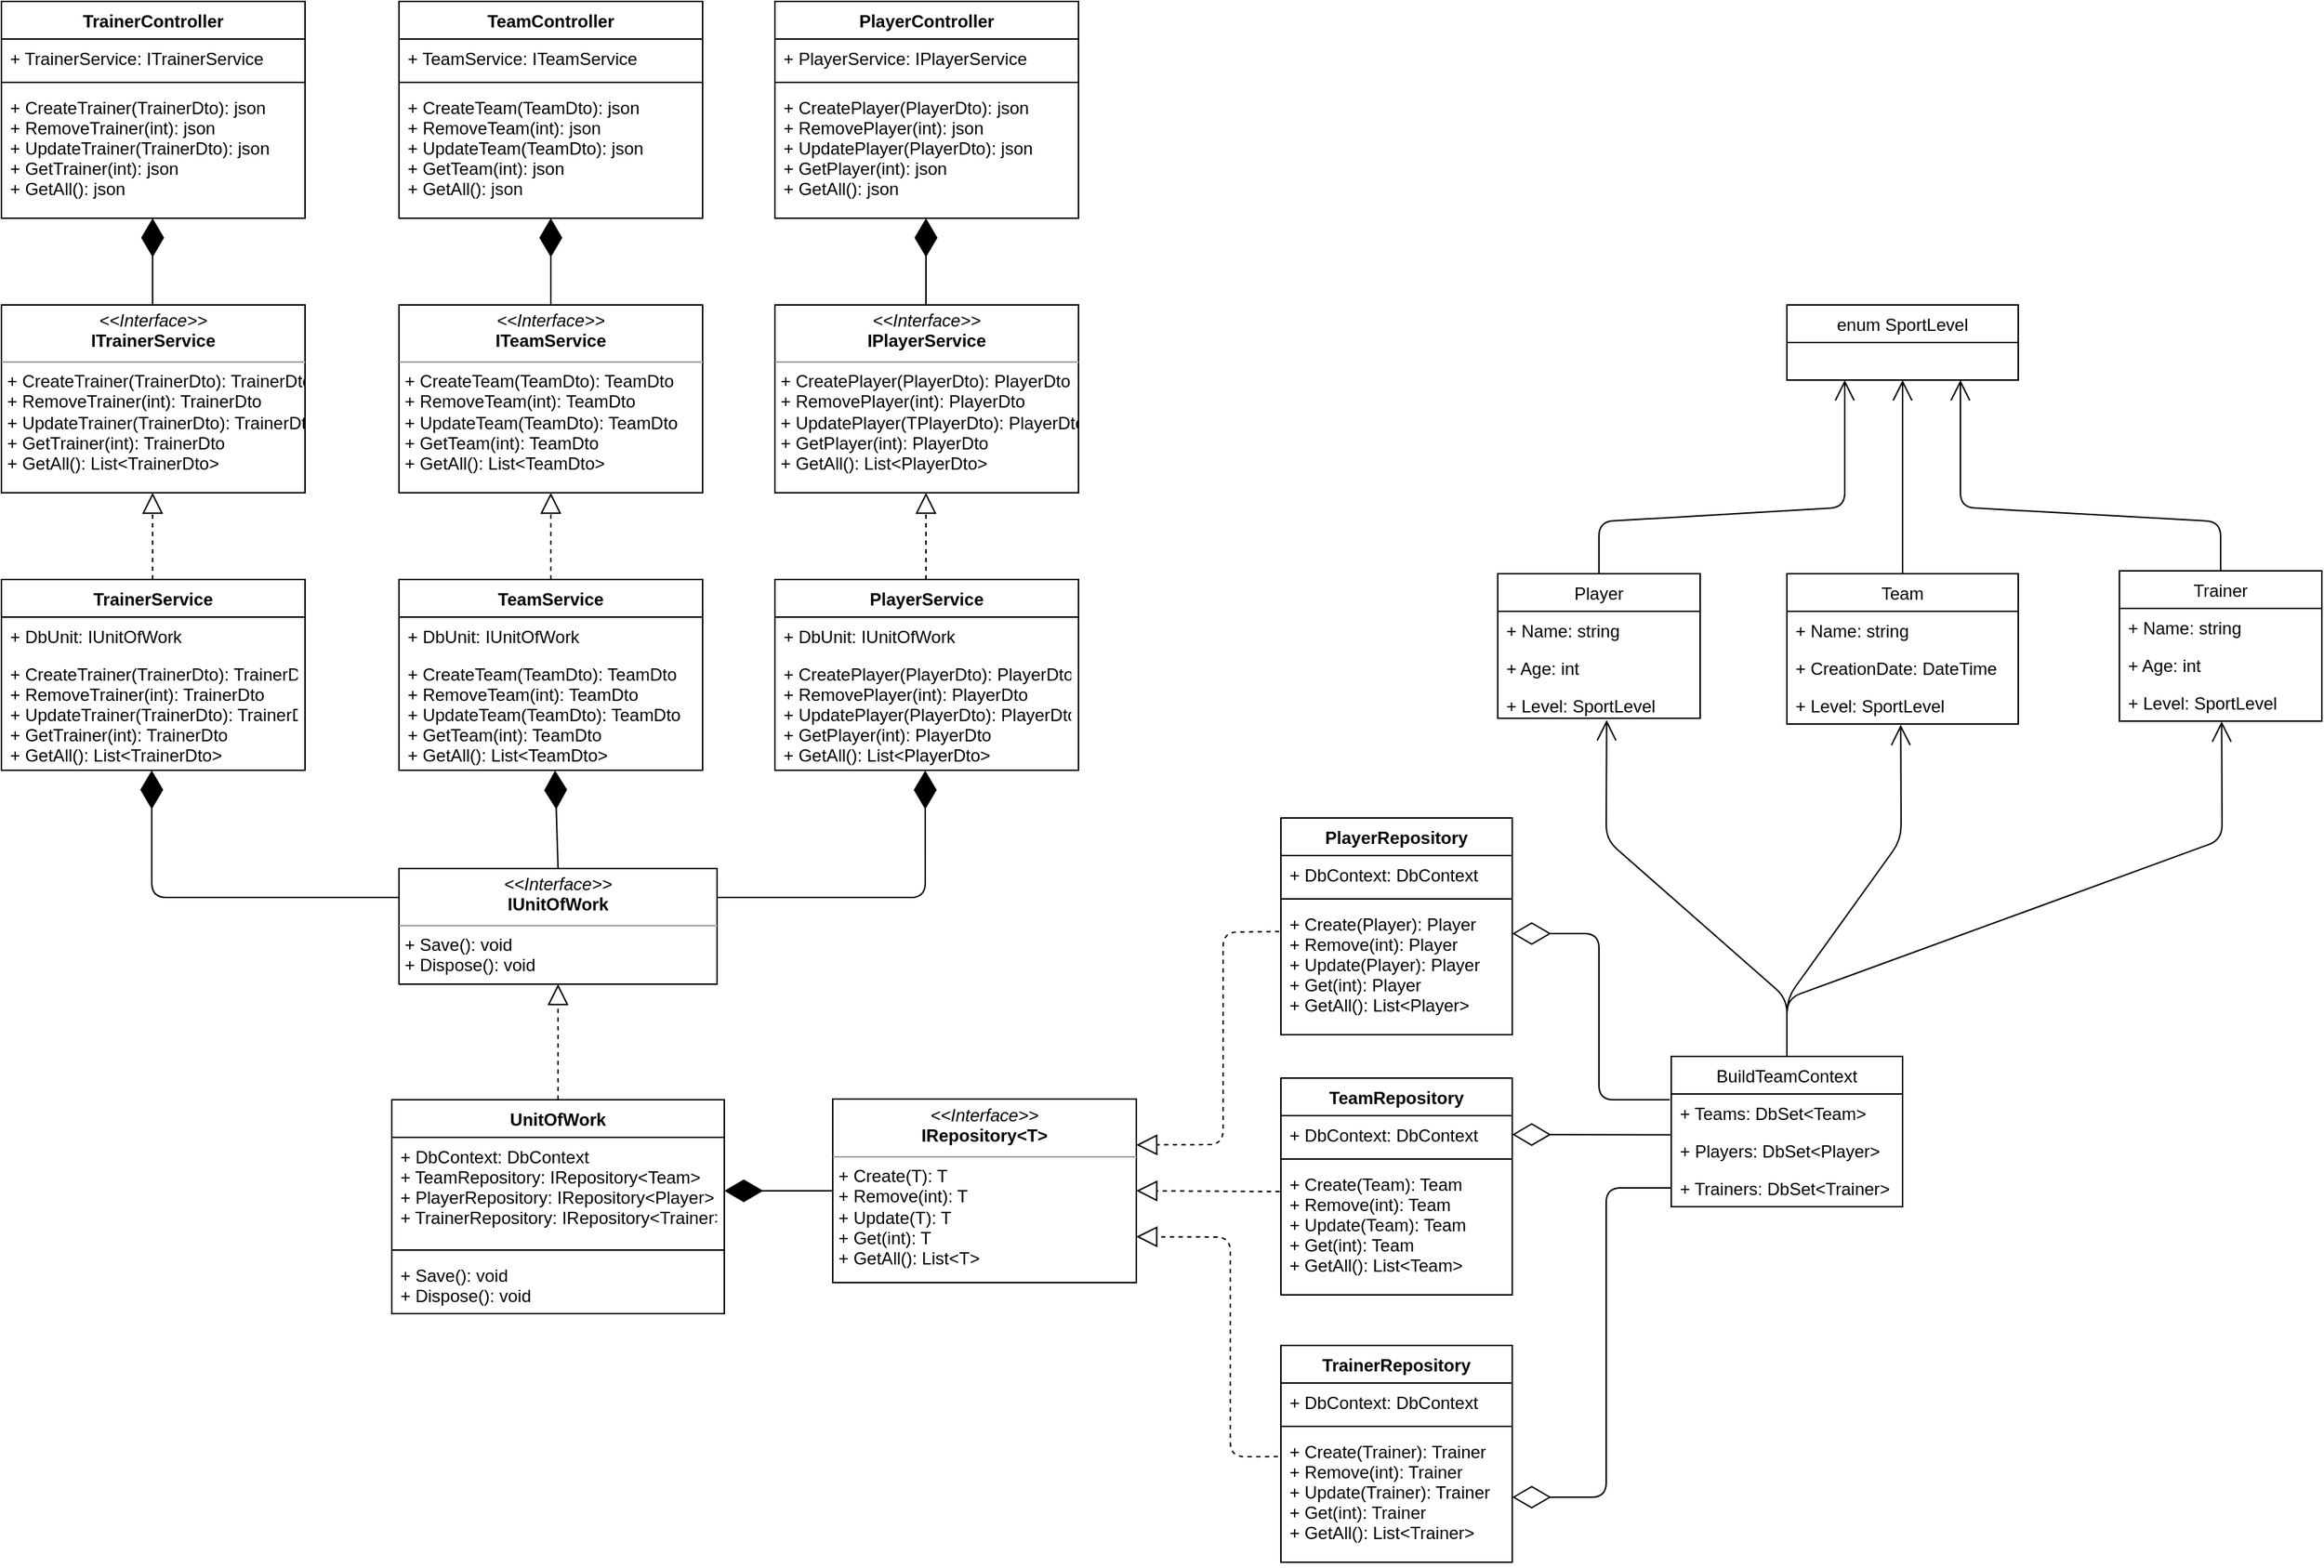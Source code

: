 <mxfile version="13.1.7" type="device"><diagram name="Page-1" id="e7e014a7-5840-1c2e-5031-d8a46d1fe8dd"><mxGraphModel dx="1468" dy="1644" grid="1" gridSize="10" guides="1" tooltips="1" connect="1" arrows="1" fold="1" page="1" pageScale="1" pageWidth="1169" pageHeight="826" background="#ffffff" math="0" shadow="0"><root><mxCell id="0"/><mxCell id="1" parent="0"/><mxCell id="SuS7lErzpEVkx73uaz0L-69" value="&lt;p style=&quot;margin: 0px ; margin-top: 4px ; text-align: center&quot;&gt;&lt;i&gt;&amp;lt;&amp;lt;Interface&amp;gt;&amp;gt;&lt;/i&gt;&lt;br&gt;&lt;b&gt;ITeamService&lt;/b&gt;&lt;/p&gt;&lt;hr size=&quot;1&quot;&gt;&lt;p style=&quot;margin: 0px ; margin-left: 4px&quot;&gt;+ CreateTeam(TeamDto): TeamDto&lt;/p&gt;&lt;p style=&quot;margin: 0px ; margin-left: 4px&quot;&gt;+ RemoveTeam(int): TeamDto&lt;br style=&quot;padding: 0px ; margin: 0px&quot;&gt;+ UpdateTeam(TeamDto): TeamDto&lt;br style=&quot;padding: 0px ; margin: 0px&quot;&gt;+ GetTeam(int): TeamDto&lt;br style=&quot;padding: 0px ; margin: 0px&quot;&gt;+ GetAll(): List&amp;lt;TeamDto&amp;gt;&lt;br&gt;&lt;/p&gt;" style="verticalAlign=top;align=left;overflow=fill;fontSize=12;fontFamily=Helvetica;html=1;rounded=0;shadow=0;comic=0;labelBackgroundColor=none;strokeWidth=1" vertex="1" parent="1"><mxGeometry x="445" y="130" width="210" height="130" as="geometry"/></mxCell><mxCell id="SuS7lErzpEVkx73uaz0L-70" value="" style="endArrow=block;dashed=1;endFill=0;endSize=12;html=1;entryX=0.5;entryY=1;entryDx=0;entryDy=0;exitX=0.5;exitY=0;exitDx=0;exitDy=0;" edge="1" parent="1" source="SuS7lErzpEVkx73uaz0L-65" target="SuS7lErzpEVkx73uaz0L-69"><mxGeometry width="160" relative="1" as="geometry"><mxPoint x="625" y="370" as="sourcePoint"/><mxPoint x="785" y="370" as="targetPoint"/></mxGeometry></mxCell><mxCell id="SuS7lErzpEVkx73uaz0L-73" value="" style="endArrow=diamondThin;endFill=1;endSize=24;html=1;exitX=0.5;exitY=0;exitDx=0;exitDy=0;entryX=0.5;entryY=1;entryDx=0;entryDy=0;" edge="1" parent="1" source="SuS7lErzpEVkx73uaz0L-69" target="SuS7lErzpEVkx73uaz0L-61"><mxGeometry width="160" relative="1" as="geometry"><mxPoint x="625" y="370" as="sourcePoint"/><mxPoint x="549" y="150" as="targetPoint"/></mxGeometry></mxCell><mxCell id="SuS7lErzpEVkx73uaz0L-78" value="&lt;p style=&quot;margin: 0px ; margin-top: 4px ; text-align: center&quot;&gt;&lt;i&gt;&amp;lt;&amp;lt;Interface&amp;gt;&amp;gt;&lt;/i&gt;&lt;br&gt;&lt;b&gt;IUnitOfWork&lt;/b&gt;&lt;/p&gt;&lt;hr size=&quot;1&quot;&gt;&lt;p style=&quot;margin: 0px ; margin-left: 4px&quot;&gt;+ Save(): void&lt;/p&gt;&lt;p style=&quot;margin: 0px ; margin-left: 4px&quot;&gt;+ Dispose(): void&lt;/p&gt;" style="verticalAlign=top;align=left;overflow=fill;fontSize=12;fontFamily=Helvetica;html=1;rounded=0;shadow=0;comic=0;labelBackgroundColor=none;strokeWidth=1" vertex="1" parent="1"><mxGeometry x="445" y="520" width="220" height="80" as="geometry"/></mxCell><mxCell id="SuS7lErzpEVkx73uaz0L-79" value="" style="endArrow=diamondThin;endFill=1;endSize=24;html=1;exitX=0.5;exitY=0;exitDx=0;exitDy=0;entryX=0.514;entryY=1.002;entryDx=0;entryDy=0;entryPerimeter=0;" edge="1" parent="1" source="SuS7lErzpEVkx73uaz0L-78" target="SuS7lErzpEVkx73uaz0L-68"><mxGeometry width="160" relative="1" as="geometry"><mxPoint x="549.5" y="465" as="sourcePoint"/><mxPoint x="549.5" y="410" as="targetPoint"/></mxGeometry></mxCell><mxCell id="SuS7lErzpEVkx73uaz0L-84" value="" style="endArrow=block;dashed=1;endFill=0;endSize=12;html=1;entryX=0.5;entryY=1;entryDx=0;entryDy=0;exitX=0.5;exitY=0;exitDx=0;exitDy=0;" edge="1" parent="1" source="SuS7lErzpEVkx73uaz0L-80" target="SuS7lErzpEVkx73uaz0L-78"><mxGeometry width="160" relative="1" as="geometry"><mxPoint x="549.5" y="604" as="sourcePoint"/><mxPoint x="549.5" y="550" as="targetPoint"/></mxGeometry></mxCell><mxCell id="SuS7lErzpEVkx73uaz0L-89" value="&lt;p style=&quot;margin: 0px ; margin-top: 4px ; text-align: center&quot;&gt;&lt;i&gt;&amp;lt;&amp;lt;Interface&amp;gt;&amp;gt;&lt;/i&gt;&lt;br&gt;&lt;b&gt;IRepository&amp;lt;T&amp;gt;&lt;/b&gt;&lt;/p&gt;&lt;hr size=&quot;1&quot;&gt;&lt;p style=&quot;margin: 0px ; margin-left: 4px&quot;&gt;+ Create(T): T&lt;/p&gt;&lt;p style=&quot;margin: 0px ; margin-left: 4px&quot;&gt;+ Remove(int): T&lt;/p&gt;&lt;p style=&quot;margin: 0px ; margin-left: 4px&quot;&gt;+ Update(T): T&lt;/p&gt;&lt;p style=&quot;margin: 0px ; margin-left: 4px&quot;&gt;+ Get(int): T&lt;/p&gt;&lt;p style=&quot;margin: 0px ; margin-left: 4px&quot;&gt;+ GetAll(): List&amp;lt;T&amp;gt;&lt;/p&gt;" style="verticalAlign=top;align=left;overflow=fill;fontSize=12;fontFamily=Helvetica;html=1;rounded=0;shadow=0;comic=0;labelBackgroundColor=none;strokeWidth=1" vertex="1" parent="1"><mxGeometry x="745" y="679.5" width="210" height="127" as="geometry"/></mxCell><mxCell id="SuS7lErzpEVkx73uaz0L-90" value="" style="endArrow=diamondThin;endFill=1;endSize=24;html=1;exitX=0;exitY=0.5;exitDx=0;exitDy=0;entryX=1;entryY=0.5;entryDx=0;entryDy=0;" edge="1" parent="1" source="SuS7lErzpEVkx73uaz0L-89" target="SuS7lErzpEVkx73uaz0L-81"><mxGeometry width="160" relative="1" as="geometry"><mxPoint x="695.5" y="690" as="sourcePoint"/><mxPoint x="695" y="630" as="targetPoint"/></mxGeometry></mxCell><mxCell id="SuS7lErzpEVkx73uaz0L-95" value="" style="endArrow=block;dashed=1;endFill=0;endSize=12;html=1;entryX=1;entryY=0.5;entryDx=0;entryDy=0;exitX=-0.005;exitY=0.206;exitDx=0;exitDy=0;exitPerimeter=0;" edge="1" parent="1" source="SuS7lErzpEVkx73uaz0L-94" target="SuS7lErzpEVkx73uaz0L-89"><mxGeometry width="160" relative="1" as="geometry"><mxPoint x="560" y="620" as="sourcePoint"/><mxPoint x="559.5" y="560" as="targetPoint"/></mxGeometry></mxCell><mxCell id="SuS7lErzpEVkx73uaz0L-101" value="" style="endArrow=diamondThin;endFill=0;endSize=24;html=1;entryX=1;entryY=0.5;entryDx=0;entryDy=0;exitX=-0.001;exitY=0.088;exitDx=0;exitDy=0;exitPerimeter=0;" edge="1" parent="1" source="SuS7lErzpEVkx73uaz0L-98" target="SuS7lErzpEVkx73uaz0L-92"><mxGeometry width="160" relative="1" as="geometry"><mxPoint x="955" y="550" as="sourcePoint"/><mxPoint x="1115" y="550" as="targetPoint"/></mxGeometry></mxCell><mxCell id="SuS7lErzpEVkx73uaz0L-103" value="" style="endArrow=open;endFill=1;endSize=12;html=1;exitX=0.5;exitY=0;exitDx=0;exitDy=0;entryX=0.492;entryY=1.021;entryDx=0;entryDy=0;entryPerimeter=0;" edge="1" parent="1" source="SuS7lErzpEVkx73uaz0L-96" target="SuS7lErzpEVkx73uaz0L-48"><mxGeometry width="160" relative="1" as="geometry"><mxPoint x="955" y="460" as="sourcePoint"/><mxPoint x="1115" y="460" as="targetPoint"/><Array as="points"><mxPoint x="1405" y="610"/><mxPoint x="1484" y="500"/></Array></mxGeometry></mxCell><mxCell id="SuS7lErzpEVkx73uaz0L-115" value="&lt;p style=&quot;margin: 0px ; margin-top: 4px ; text-align: center&quot;&gt;&lt;i&gt;&amp;lt;&amp;lt;Interface&amp;gt;&amp;gt;&lt;/i&gt;&lt;br&gt;&lt;b&gt;IPlayerService&lt;/b&gt;&lt;/p&gt;&lt;hr size=&quot;1&quot;&gt;&lt;p style=&quot;margin: 0px ; margin-left: 4px&quot;&gt;+ CreatePlayer(PlayerDto): PlayerDto&lt;/p&gt;&lt;p style=&quot;margin: 0px ; margin-left: 4px&quot;&gt;&lt;span&gt;+ RemovePlayer(int): PlayerDto&lt;/span&gt;&lt;/p&gt;&lt;p style=&quot;margin: 0px ; margin-left: 4px&quot;&gt;+ UpdatePlayer(TPlayerDto): PlayerDto&lt;br style=&quot;padding: 0px ; margin: 0px&quot;&gt;+ GetPlayer(int): PlayerDto&lt;br style=&quot;padding: 0px ; margin: 0px&quot;&gt;+ GetAll(): List&amp;lt;PlayerDto&amp;gt;&lt;br&gt;&lt;/p&gt;" style="verticalAlign=top;align=left;overflow=fill;fontSize=12;fontFamily=Helvetica;html=1;rounded=0;shadow=0;comic=0;labelBackgroundColor=none;strokeWidth=1" vertex="1" parent="1"><mxGeometry x="705" y="130" width="210" height="130" as="geometry"/></mxCell><mxCell id="SuS7lErzpEVkx73uaz0L-116" value="" style="endArrow=diamondThin;endFill=1;endSize=24;html=1;exitX=0.5;exitY=0;exitDx=0;exitDy=0;entryX=0.5;entryY=1;entryDx=0;entryDy=0;" edge="1" parent="1"><mxGeometry width="160" relative="1" as="geometry"><mxPoint x="809.5" y="130" as="sourcePoint"/><mxPoint x="809.5" y="70" as="targetPoint"/></mxGeometry></mxCell><mxCell id="SuS7lErzpEVkx73uaz0L-120" value="" style="endArrow=block;dashed=1;endFill=0;endSize=12;html=1;entryX=0.5;entryY=1;entryDx=0;entryDy=0;exitX=0.5;exitY=0;exitDx=0;exitDy=0;" edge="1" parent="1"><mxGeometry width="160" relative="1" as="geometry"><mxPoint x="809.5" y="320" as="sourcePoint"/><mxPoint x="809.5" y="260" as="targetPoint"/></mxGeometry></mxCell><mxCell id="SuS7lErzpEVkx73uaz0L-123" value="" style="endArrow=diamondThin;endFill=1;endSize=24;html=1;exitX=1;exitY=0.25;exitDx=0;exitDy=0;entryX=0.514;entryY=1.002;entryDx=0;entryDy=0;entryPerimeter=0;" edge="1" parent="1" source="SuS7lErzpEVkx73uaz0L-78"><mxGeometry width="160" relative="1" as="geometry"><mxPoint x="811.03" y="520" as="sourcePoint"/><mxPoint x="808.97" y="452.16" as="targetPoint"/><Array as="points"><mxPoint x="809" y="540"/></Array></mxGeometry></mxCell><mxCell id="SuS7lErzpEVkx73uaz0L-128" value="" style="endArrow=block;dashed=1;endFill=0;endSize=12;html=1;entryX=1;entryY=0.25;entryDx=0;entryDy=0;exitX=-0.007;exitY=0.207;exitDx=0;exitDy=0;exitPerimeter=0;" edge="1" parent="1" source="SuS7lErzpEVkx73uaz0L-127" target="SuS7lErzpEVkx73uaz0L-89"><mxGeometry width="160" relative="1" as="geometry"><mxPoint x="1064.2" y="756.54" as="sourcePoint"/><mxPoint x="965" y="753" as="targetPoint"/><Array as="points"><mxPoint x="1015" y="564"/><mxPoint x="1015" y="711"/></Array></mxGeometry></mxCell><mxCell id="SuS7lErzpEVkx73uaz0L-129" value="" style="endArrow=diamondThin;endFill=0;endSize=24;html=1;exitX=-0.007;exitY=0.154;exitDx=0;exitDy=0;exitPerimeter=0;" edge="1" parent="1" source="SuS7lErzpEVkx73uaz0L-97"><mxGeometry width="160" relative="1" as="geometry"><mxPoint x="1334.84" y="714.288" as="sourcePoint"/><mxPoint x="1215" y="565" as="targetPoint"/><Array as="points"><mxPoint x="1275" y="680"/><mxPoint x="1275" y="565"/></Array></mxGeometry></mxCell><mxCell id="SuS7lErzpEVkx73uaz0L-142" value="" style="endArrow=open;endFill=1;endSize=12;html=1;exitX=0.5;exitY=0;exitDx=0;exitDy=0;entryX=0.538;entryY=1.058;entryDx=0;entryDy=0;entryPerimeter=0;" edge="1" parent="1" source="SuS7lErzpEVkx73uaz0L-96" target="SuS7lErzpEVkx73uaz0L-44"><mxGeometry width="160" relative="1" as="geometry"><mxPoint x="1415" y="660" as="sourcePoint"/><mxPoint x="1493.72" y="430.546" as="targetPoint"/><Array as="points"><mxPoint x="1405" y="610"/><mxPoint x="1280" y="500"/></Array></mxGeometry></mxCell><mxCell id="SuS7lErzpEVkx73uaz0L-143" value="" style="endArrow=open;endFill=1;endSize=12;html=1;exitX=0.5;exitY=0;exitDx=0;exitDy=0;entryX=0.505;entryY=1.007;entryDx=0;entryDy=0;entryPerimeter=0;" edge="1" parent="1" source="SuS7lErzpEVkx73uaz0L-96" target="SuS7lErzpEVkx73uaz0L-52"><mxGeometry width="160" relative="1" as="geometry"><mxPoint x="1415" y="660" as="sourcePoint"/><mxPoint x="1493.72" y="430.546" as="targetPoint"/><Array as="points"><mxPoint x="1405" y="610"/><mxPoint x="1706" y="500"/></Array></mxGeometry></mxCell><mxCell id="SuS7lErzpEVkx73uaz0L-144" value="" style="endArrow=open;endFill=1;endSize=12;html=1;entryX=0.25;entryY=1;entryDx=0;entryDy=0;exitX=0.5;exitY=0;exitDx=0;exitDy=0;" edge="1" parent="1" source="SuS7lErzpEVkx73uaz0L-41" target="SuS7lErzpEVkx73uaz0L-130"><mxGeometry width="160" relative="1" as="geometry"><mxPoint x="1185" y="330" as="sourcePoint"/><mxPoint x="1345" y="330" as="targetPoint"/><Array as="points"><mxPoint x="1275" y="280"/><mxPoint x="1445" y="270"/></Array></mxGeometry></mxCell><mxCell id="SuS7lErzpEVkx73uaz0L-145" value="" style="endArrow=open;endFill=1;endSize=12;html=1;entryX=0.5;entryY=1;entryDx=0;entryDy=0;exitX=0.5;exitY=0;exitDx=0;exitDy=0;" edge="1" parent="1" source="SuS7lErzpEVkx73uaz0L-45" target="SuS7lErzpEVkx73uaz0L-130"><mxGeometry width="160" relative="1" as="geometry"><mxPoint x="1285" y="326" as="sourcePoint"/><mxPoint x="1455" y="192" as="targetPoint"/></mxGeometry></mxCell><mxCell id="SuS7lErzpEVkx73uaz0L-146" value="" style="endArrow=open;endFill=1;endSize=12;html=1;entryX=0.75;entryY=1;entryDx=0;entryDy=0;exitX=0.5;exitY=0;exitDx=0;exitDy=0;" edge="1" parent="1" source="SuS7lErzpEVkx73uaz0L-49" target="SuS7lErzpEVkx73uaz0L-130"><mxGeometry width="160" relative="1" as="geometry"><mxPoint x="1495" y="326" as="sourcePoint"/><mxPoint x="1495" y="192" as="targetPoint"/><Array as="points"><mxPoint x="1705" y="280"/><mxPoint x="1525" y="270"/></Array></mxGeometry></mxCell><mxCell id="SuS7lErzpEVkx73uaz0L-61" value="TeamController&#10;" style="swimlane;fontStyle=1;align=center;verticalAlign=top;childLayout=stackLayout;horizontal=1;startSize=26;horizontalStack=0;resizeParent=1;resizeParentMax=0;resizeLast=0;collapsible=1;marginBottom=0;" vertex="1" parent="1"><mxGeometry x="445" y="-80" width="210" height="150" as="geometry"/></mxCell><mxCell id="SuS7lErzpEVkx73uaz0L-62" value="+ TeamService: ITeamService&#10;" style="text;strokeColor=none;fillColor=none;align=left;verticalAlign=top;spacingLeft=4;spacingRight=4;overflow=hidden;rotatable=0;points=[[0,0.5],[1,0.5]];portConstraint=eastwest;" vertex="1" parent="SuS7lErzpEVkx73uaz0L-61"><mxGeometry y="26" width="210" height="26" as="geometry"/></mxCell><mxCell id="SuS7lErzpEVkx73uaz0L-63" value="" style="line;strokeWidth=1;fillColor=none;align=left;verticalAlign=middle;spacingTop=-1;spacingLeft=3;spacingRight=3;rotatable=0;labelPosition=right;points=[];portConstraint=eastwest;" vertex="1" parent="SuS7lErzpEVkx73uaz0L-61"><mxGeometry y="52" width="210" height="8" as="geometry"/></mxCell><mxCell id="SuS7lErzpEVkx73uaz0L-64" value="+ CreateTeam(TeamDto): json&#10;+ RemoveTeam(int): json&#10;+ UpdateTeam(TeamDto): json&#10;+ GetTeam(int): json&#10;+ GetAll(): json" style="text;strokeColor=none;fillColor=none;align=left;verticalAlign=top;spacingLeft=4;spacingRight=4;overflow=hidden;rotatable=0;points=[[0,0.5],[1,0.5]];portConstraint=eastwest;" vertex="1" parent="SuS7lErzpEVkx73uaz0L-61"><mxGeometry y="60" width="210" height="90" as="geometry"/></mxCell><mxCell id="SuS7lErzpEVkx73uaz0L-65" value="TeamService&#10;" style="swimlane;fontStyle=1;align=center;verticalAlign=top;childLayout=stackLayout;horizontal=1;startSize=26;horizontalStack=0;resizeParent=1;resizeParentMax=0;resizeLast=0;collapsible=1;marginBottom=0;" vertex="1" parent="1"><mxGeometry x="445" y="320" width="210" height="132" as="geometry"/></mxCell><mxCell id="SuS7lErzpEVkx73uaz0L-66" value="+ DbUnit: IUnitOfWork" style="text;strokeColor=none;fillColor=none;align=left;verticalAlign=top;spacingLeft=4;spacingRight=4;overflow=hidden;rotatable=0;points=[[0,0.5],[1,0.5]];portConstraint=eastwest;" vertex="1" parent="SuS7lErzpEVkx73uaz0L-65"><mxGeometry y="26" width="210" height="26" as="geometry"/></mxCell><mxCell id="SuS7lErzpEVkx73uaz0L-68" value="+ CreateTeam(TeamDto): TeamDto&#10;+ RemoveTeam(int): TeamDto&#10;+ UpdateTeam(TeamDto): TeamDto&#10;+ GetTeam(int): TeamDto&#10;+ GetAll(): List&lt;TeamDto&gt;" style="text;strokeColor=none;fillColor=none;align=left;verticalAlign=top;spacingLeft=4;spacingRight=4;overflow=hidden;rotatable=0;points=[[0,0.5],[1,0.5]];portConstraint=eastwest;" vertex="1" parent="SuS7lErzpEVkx73uaz0L-65"><mxGeometry y="52" width="210" height="80" as="geometry"/></mxCell><mxCell id="SuS7lErzpEVkx73uaz0L-80" value="UnitOfWork&#10;" style="swimlane;fontStyle=1;align=center;verticalAlign=top;childLayout=stackLayout;horizontal=1;startSize=26;horizontalStack=0;resizeParent=1;resizeParentMax=0;resizeLast=0;collapsible=1;marginBottom=0;" vertex="1" parent="1"><mxGeometry x="440" y="680" width="230" height="148" as="geometry"/></mxCell><mxCell id="SuS7lErzpEVkx73uaz0L-81" value="+ DbContext: DbContext&#10;+ TeamRepository: IRepository&lt;Team&gt;&#10;+ PlayerRepository: IRepository&lt;Player&gt;&#10;+ TrainerRepository: IRepository&lt;Trainer&gt;&#10; " style="text;strokeColor=none;fillColor=none;align=left;verticalAlign=top;spacingLeft=4;spacingRight=4;overflow=hidden;rotatable=0;points=[[0,0.5],[1,0.5]];portConstraint=eastwest;" vertex="1" parent="SuS7lErzpEVkx73uaz0L-80"><mxGeometry y="26" width="230" height="74" as="geometry"/></mxCell><mxCell id="SuS7lErzpEVkx73uaz0L-82" value="" style="line;strokeWidth=1;fillColor=none;align=left;verticalAlign=middle;spacingTop=-1;spacingLeft=3;spacingRight=3;rotatable=0;labelPosition=right;points=[];portConstraint=eastwest;" vertex="1" parent="SuS7lErzpEVkx73uaz0L-80"><mxGeometry y="100" width="230" height="8" as="geometry"/></mxCell><mxCell id="SuS7lErzpEVkx73uaz0L-83" value="+ Save(): void&#10;+ Dispose(): void" style="text;strokeColor=none;fillColor=none;align=left;verticalAlign=top;spacingLeft=4;spacingRight=4;overflow=hidden;rotatable=0;points=[[0,0.5],[1,0.5]];portConstraint=eastwest;" vertex="1" parent="SuS7lErzpEVkx73uaz0L-80"><mxGeometry y="108" width="230" height="40" as="geometry"/></mxCell><mxCell id="SuS7lErzpEVkx73uaz0L-91" value="TeamRepository" style="swimlane;fontStyle=1;align=center;verticalAlign=top;childLayout=stackLayout;horizontal=1;startSize=26;horizontalStack=0;resizeParent=1;resizeParentMax=0;resizeLast=0;collapsible=1;marginBottom=0;" vertex="1" parent="1"><mxGeometry x="1055" y="665" width="160" height="150" as="geometry"/></mxCell><mxCell id="SuS7lErzpEVkx73uaz0L-92" value="+ DbContext: DbContext" style="text;strokeColor=none;fillColor=none;align=left;verticalAlign=top;spacingLeft=4;spacingRight=4;overflow=hidden;rotatable=0;points=[[0,0.5],[1,0.5]];portConstraint=eastwest;" vertex="1" parent="SuS7lErzpEVkx73uaz0L-91"><mxGeometry y="26" width="160" height="26" as="geometry"/></mxCell><mxCell id="SuS7lErzpEVkx73uaz0L-93" value="" style="line;strokeWidth=1;fillColor=none;align=left;verticalAlign=middle;spacingTop=-1;spacingLeft=3;spacingRight=3;rotatable=0;labelPosition=right;points=[];portConstraint=eastwest;" vertex="1" parent="SuS7lErzpEVkx73uaz0L-91"><mxGeometry y="52" width="160" height="8" as="geometry"/></mxCell><mxCell id="SuS7lErzpEVkx73uaz0L-94" value="+ Create(Team): Team&#10;+ Remove(int): Team&#10;+ Update(Team): Team&#10;+ Get(int): Team&#10;+ GetAll(): List&lt;Team&gt;" style="text;strokeColor=none;fillColor=none;align=left;verticalAlign=top;spacingLeft=4;spacingRight=4;overflow=hidden;rotatable=0;points=[[0,0.5],[1,0.5]];portConstraint=eastwest;" vertex="1" parent="SuS7lErzpEVkx73uaz0L-91"><mxGeometry y="60" width="160" height="90" as="geometry"/></mxCell><mxCell id="SuS7lErzpEVkx73uaz0L-96" value="BuildTeamContext" style="swimlane;fontStyle=0;childLayout=stackLayout;horizontal=1;startSize=26;fillColor=none;horizontalStack=0;resizeParent=1;resizeParentMax=0;resizeLast=0;collapsible=1;marginBottom=0;" vertex="1" parent="1"><mxGeometry x="1325" y="650" width="160" height="104" as="geometry"/></mxCell><mxCell id="SuS7lErzpEVkx73uaz0L-97" value="+ Teams: DbSet&lt;Team&gt;" style="text;strokeColor=none;fillColor=none;align=left;verticalAlign=top;spacingLeft=4;spacingRight=4;overflow=hidden;rotatable=0;points=[[0,0.5],[1,0.5]];portConstraint=eastwest;" vertex="1" parent="SuS7lErzpEVkx73uaz0L-96"><mxGeometry y="26" width="160" height="26" as="geometry"/></mxCell><mxCell id="SuS7lErzpEVkx73uaz0L-98" value="+ Players: DbSet&lt;Player&gt;" style="text;strokeColor=none;fillColor=none;align=left;verticalAlign=top;spacingLeft=4;spacingRight=4;overflow=hidden;rotatable=0;points=[[0,0.5],[1,0.5]];portConstraint=eastwest;" vertex="1" parent="SuS7lErzpEVkx73uaz0L-96"><mxGeometry y="52" width="160" height="26" as="geometry"/></mxCell><mxCell id="SuS7lErzpEVkx73uaz0L-99" value="+ Trainers: DbSet&lt;Trainer&gt;" style="text;strokeColor=none;fillColor=none;align=left;verticalAlign=top;spacingLeft=4;spacingRight=4;overflow=hidden;rotatable=0;points=[[0,0.5],[1,0.5]];portConstraint=eastwest;" vertex="1" parent="SuS7lErzpEVkx73uaz0L-96"><mxGeometry y="78" width="160" height="26" as="geometry"/></mxCell><mxCell id="SuS7lErzpEVkx73uaz0L-111" value="PlayerController" style="swimlane;fontStyle=1;align=center;verticalAlign=top;childLayout=stackLayout;horizontal=1;startSize=26;horizontalStack=0;resizeParent=1;resizeParentMax=0;resizeLast=0;collapsible=1;marginBottom=0;" vertex="1" parent="1"><mxGeometry x="705" y="-80" width="210" height="150" as="geometry"/></mxCell><mxCell id="SuS7lErzpEVkx73uaz0L-112" value="+ PlayerService: IPlayerService" style="text;strokeColor=none;fillColor=none;align=left;verticalAlign=top;spacingLeft=4;spacingRight=4;overflow=hidden;rotatable=0;points=[[0,0.5],[1,0.5]];portConstraint=eastwest;" vertex="1" parent="SuS7lErzpEVkx73uaz0L-111"><mxGeometry y="26" width="210" height="26" as="geometry"/></mxCell><mxCell id="SuS7lErzpEVkx73uaz0L-113" value="" style="line;strokeWidth=1;fillColor=none;align=left;verticalAlign=middle;spacingTop=-1;spacingLeft=3;spacingRight=3;rotatable=0;labelPosition=right;points=[];portConstraint=eastwest;" vertex="1" parent="SuS7lErzpEVkx73uaz0L-111"><mxGeometry y="52" width="210" height="8" as="geometry"/></mxCell><mxCell id="SuS7lErzpEVkx73uaz0L-114" value="+ CreatePlayer(PlayerDto): json&#10;+ RemovePlayer(int): json&#10;+ UpdatePlayer(PlayerDto): json&#10;+ GetPlayer(int): json&#10;+ GetAll(): json" style="text;strokeColor=none;fillColor=none;align=left;verticalAlign=top;spacingLeft=4;spacingRight=4;overflow=hidden;rotatable=0;points=[[0,0.5],[1,0.5]];portConstraint=eastwest;" vertex="1" parent="SuS7lErzpEVkx73uaz0L-111"><mxGeometry y="60" width="210" height="90" as="geometry"/></mxCell><mxCell id="SuS7lErzpEVkx73uaz0L-117" value="PlayerService" style="swimlane;fontStyle=1;align=center;verticalAlign=top;childLayout=stackLayout;horizontal=1;startSize=26;horizontalStack=0;resizeParent=1;resizeParentMax=0;resizeLast=0;collapsible=1;marginBottom=0;" vertex="1" parent="1"><mxGeometry x="705" y="320" width="210" height="132" as="geometry"/></mxCell><mxCell id="SuS7lErzpEVkx73uaz0L-118" value="+ DbUnit: IUnitOfWork" style="text;strokeColor=none;fillColor=none;align=left;verticalAlign=top;spacingLeft=4;spacingRight=4;overflow=hidden;rotatable=0;points=[[0,0.5],[1,0.5]];portConstraint=eastwest;" vertex="1" parent="SuS7lErzpEVkx73uaz0L-117"><mxGeometry y="26" width="210" height="26" as="geometry"/></mxCell><mxCell id="SuS7lErzpEVkx73uaz0L-119" value="+ CreatePlayer(PlayerDto): PlayerDto&#10;+ RemovePlayer(int): PlayerDto&#10;+ UpdatePlayer(PlayerDto): PlayerDto&#10;+ GetPlayer(int): PlayerDto&#10;+ GetAll(): List&lt;PlayerDto&gt;" style="text;strokeColor=none;fillColor=none;align=left;verticalAlign=top;spacingLeft=4;spacingRight=4;overflow=hidden;rotatable=0;points=[[0,0.5],[1,0.5]];portConstraint=eastwest;" vertex="1" parent="SuS7lErzpEVkx73uaz0L-117"><mxGeometry y="52" width="210" height="80" as="geometry"/></mxCell><mxCell id="SuS7lErzpEVkx73uaz0L-124" value="PlayerRepository" style="swimlane;fontStyle=1;align=center;verticalAlign=top;childLayout=stackLayout;horizontal=1;startSize=26;horizontalStack=0;resizeParent=1;resizeParentMax=0;resizeLast=0;collapsible=1;marginBottom=0;" vertex="1" parent="1"><mxGeometry x="1055" y="485" width="160" height="150" as="geometry"/></mxCell><mxCell id="SuS7lErzpEVkx73uaz0L-125" value="+ DbContext: DbContext" style="text;strokeColor=none;fillColor=none;align=left;verticalAlign=top;spacingLeft=4;spacingRight=4;overflow=hidden;rotatable=0;points=[[0,0.5],[1,0.5]];portConstraint=eastwest;" vertex="1" parent="SuS7lErzpEVkx73uaz0L-124"><mxGeometry y="26" width="160" height="26" as="geometry"/></mxCell><mxCell id="SuS7lErzpEVkx73uaz0L-126" value="" style="line;strokeWidth=1;fillColor=none;align=left;verticalAlign=middle;spacingTop=-1;spacingLeft=3;spacingRight=3;rotatable=0;labelPosition=right;points=[];portConstraint=eastwest;" vertex="1" parent="SuS7lErzpEVkx73uaz0L-124"><mxGeometry y="52" width="160" height="8" as="geometry"/></mxCell><mxCell id="SuS7lErzpEVkx73uaz0L-127" value="+ Create(Player): Player&#10;+ Remove(int): Player&#10;+ Update(Player): Player&#10;+ Get(int): Player&#10;+ GetAll(): List&lt;Player&gt;" style="text;strokeColor=none;fillColor=none;align=left;verticalAlign=top;spacingLeft=4;spacingRight=4;overflow=hidden;rotatable=0;points=[[0,0.5],[1,0.5]];portConstraint=eastwest;" vertex="1" parent="SuS7lErzpEVkx73uaz0L-124"><mxGeometry y="60" width="160" height="90" as="geometry"/></mxCell><mxCell id="SuS7lErzpEVkx73uaz0L-49" value="Trainer" style="swimlane;fontStyle=0;childLayout=stackLayout;horizontal=1;startSize=26;fillColor=none;horizontalStack=0;resizeParent=1;resizeParentMax=0;resizeLast=0;collapsible=1;marginBottom=0;" vertex="1" parent="1"><mxGeometry x="1635" y="314" width="140" height="104" as="geometry"/></mxCell><mxCell id="SuS7lErzpEVkx73uaz0L-50" value="+ Name: string" style="text;strokeColor=none;fillColor=none;align=left;verticalAlign=top;spacingLeft=4;spacingRight=4;overflow=hidden;rotatable=0;points=[[0,0.5],[1,0.5]];portConstraint=eastwest;" vertex="1" parent="SuS7lErzpEVkx73uaz0L-49"><mxGeometry y="26" width="140" height="26" as="geometry"/></mxCell><mxCell id="SuS7lErzpEVkx73uaz0L-51" value="+ Age: int" style="text;strokeColor=none;fillColor=none;align=left;verticalAlign=top;spacingLeft=4;spacingRight=4;overflow=hidden;rotatable=0;points=[[0,0.5],[1,0.5]];portConstraint=eastwest;" vertex="1" parent="SuS7lErzpEVkx73uaz0L-49"><mxGeometry y="52" width="140" height="26" as="geometry"/></mxCell><mxCell id="SuS7lErzpEVkx73uaz0L-52" value="+ Level: SportLevel&#10;" style="text;strokeColor=none;fillColor=none;align=left;verticalAlign=top;spacingLeft=4;spacingRight=4;overflow=hidden;rotatable=0;points=[[0,0.5],[1,0.5]];portConstraint=eastwest;" vertex="1" parent="SuS7lErzpEVkx73uaz0L-49"><mxGeometry y="78" width="140" height="26" as="geometry"/></mxCell><mxCell id="SuS7lErzpEVkx73uaz0L-45" value="Team" style="swimlane;fontStyle=0;childLayout=stackLayout;horizontal=1;startSize=26;fillColor=none;horizontalStack=0;resizeParent=1;resizeParentMax=0;resizeLast=0;collapsible=1;marginBottom=0;" vertex="1" parent="1"><mxGeometry x="1405" y="316" width="160" height="104" as="geometry"/></mxCell><mxCell id="SuS7lErzpEVkx73uaz0L-46" value="+ Name: string&#10;" style="text;strokeColor=none;fillColor=none;align=left;verticalAlign=top;spacingLeft=4;spacingRight=4;overflow=hidden;rotatable=0;points=[[0,0.5],[1,0.5]];portConstraint=eastwest;" vertex="1" parent="SuS7lErzpEVkx73uaz0L-45"><mxGeometry y="26" width="160" height="26" as="geometry"/></mxCell><mxCell id="SuS7lErzpEVkx73uaz0L-47" value="+ CreationDate: DateTime" style="text;strokeColor=none;fillColor=none;align=left;verticalAlign=top;spacingLeft=4;spacingRight=4;overflow=hidden;rotatable=0;points=[[0,0.5],[1,0.5]];portConstraint=eastwest;" vertex="1" parent="SuS7lErzpEVkx73uaz0L-45"><mxGeometry y="52" width="160" height="26" as="geometry"/></mxCell><mxCell id="SuS7lErzpEVkx73uaz0L-48" value="+ Level: SportLevel&#10;" style="text;strokeColor=none;fillColor=none;align=left;verticalAlign=top;spacingLeft=4;spacingRight=4;overflow=hidden;rotatable=0;points=[[0,0.5],[1,0.5]];portConstraint=eastwest;" vertex="1" parent="SuS7lErzpEVkx73uaz0L-45"><mxGeometry y="78" width="160" height="26" as="geometry"/></mxCell><mxCell id="SuS7lErzpEVkx73uaz0L-41" value="Player" style="swimlane;fontStyle=0;childLayout=stackLayout;horizontal=1;startSize=26;fillColor=none;horizontalStack=0;resizeParent=1;resizeParentMax=0;resizeLast=0;collapsible=1;marginBottom=0;" vertex="1" parent="1"><mxGeometry x="1205" y="316" width="140" height="100" as="geometry"/></mxCell><mxCell id="SuS7lErzpEVkx73uaz0L-42" value="+ Name: string" style="text;strokeColor=none;fillColor=none;align=left;verticalAlign=top;spacingLeft=4;spacingRight=4;overflow=hidden;rotatable=0;points=[[0,0.5],[1,0.5]];portConstraint=eastwest;" vertex="1" parent="SuS7lErzpEVkx73uaz0L-41"><mxGeometry y="26" width="140" height="26" as="geometry"/></mxCell><mxCell id="SuS7lErzpEVkx73uaz0L-43" value="+ Age: int" style="text;strokeColor=none;fillColor=none;align=left;verticalAlign=top;spacingLeft=4;spacingRight=4;overflow=hidden;rotatable=0;points=[[0,0.5],[1,0.5]];portConstraint=eastwest;" vertex="1" parent="SuS7lErzpEVkx73uaz0L-41"><mxGeometry y="52" width="140" height="26" as="geometry"/></mxCell><mxCell id="SuS7lErzpEVkx73uaz0L-44" value="+ Level: SportLevel&#10;" style="text;strokeColor=none;fillColor=none;align=left;verticalAlign=top;spacingLeft=4;spacingRight=4;overflow=hidden;rotatable=0;points=[[0,0.5],[1,0.5]];portConstraint=eastwest;" vertex="1" parent="SuS7lErzpEVkx73uaz0L-41"><mxGeometry y="78" width="140" height="22" as="geometry"/></mxCell><mxCell id="SuS7lErzpEVkx73uaz0L-130" value="enum SportLevel" style="swimlane;fontStyle=0;childLayout=stackLayout;horizontal=1;startSize=26;fillColor=none;horizontalStack=0;resizeParent=1;resizeParentMax=0;resizeLast=0;collapsible=1;marginBottom=0;" vertex="1" parent="1"><mxGeometry x="1405" y="130" width="160" height="52" as="geometry"/></mxCell><mxCell id="SuS7lErzpEVkx73uaz0L-163" value="&lt;p style=&quot;margin: 0px ; margin-top: 4px ; text-align: center&quot;&gt;&lt;i&gt;&amp;lt;&amp;lt;Interface&amp;gt;&amp;gt;&lt;/i&gt;&lt;br&gt;&lt;b&gt;ITrainerService&lt;/b&gt;&lt;/p&gt;&lt;hr size=&quot;1&quot;&gt;&lt;p style=&quot;margin: 0px ; margin-left: 4px&quot;&gt;+ CreateTrainer(TrainerDto): TrainerDto&lt;/p&gt;&lt;p style=&quot;margin: 0px ; margin-left: 4px&quot;&gt;+ RemoveTrainer(int): TrainerDto&lt;br style=&quot;padding: 0px ; margin: 0px&quot;&gt;+ UpdateTrainer(TrainerDto): TrainerDto&lt;br style=&quot;padding: 0px ; margin: 0px&quot;&gt;+ GetTrainer(int): TrainerDto&lt;br style=&quot;padding: 0px ; margin: 0px&quot;&gt;+ GetAll(): List&amp;lt;TrainerDto&amp;gt;&lt;br&gt;&lt;/p&gt;" style="verticalAlign=top;align=left;overflow=fill;fontSize=12;fontFamily=Helvetica;html=1;rounded=0;shadow=0;comic=0;labelBackgroundColor=none;strokeWidth=1" vertex="1" parent="1"><mxGeometry x="170" y="130" width="210" height="130" as="geometry"/></mxCell><mxCell id="SuS7lErzpEVkx73uaz0L-164" value="TrainerController&#10;" style="swimlane;fontStyle=1;align=center;verticalAlign=top;childLayout=stackLayout;horizontal=1;startSize=26;horizontalStack=0;resizeParent=1;resizeParentMax=0;resizeLast=0;collapsible=1;marginBottom=0;" vertex="1" parent="1"><mxGeometry x="170" y="-80" width="210" height="150" as="geometry"/></mxCell><mxCell id="SuS7lErzpEVkx73uaz0L-165" value="+ TrainerService: ITrainerService&#10;" style="text;strokeColor=none;fillColor=none;align=left;verticalAlign=top;spacingLeft=4;spacingRight=4;overflow=hidden;rotatable=0;points=[[0,0.5],[1,0.5]];portConstraint=eastwest;" vertex="1" parent="SuS7lErzpEVkx73uaz0L-164"><mxGeometry y="26" width="210" height="26" as="geometry"/></mxCell><mxCell id="SuS7lErzpEVkx73uaz0L-166" value="" style="line;strokeWidth=1;fillColor=none;align=left;verticalAlign=middle;spacingTop=-1;spacingLeft=3;spacingRight=3;rotatable=0;labelPosition=right;points=[];portConstraint=eastwest;" vertex="1" parent="SuS7lErzpEVkx73uaz0L-164"><mxGeometry y="52" width="210" height="8" as="geometry"/></mxCell><mxCell id="SuS7lErzpEVkx73uaz0L-167" value="+ CreateTrainer(TrainerDto): json&#10;+ RemoveTrainer(int): json&#10;+ UpdateTrainer(TrainerDto): json&#10;+ GetTrainer(int): json&#10;+ GetAll(): json" style="text;strokeColor=none;fillColor=none;align=left;verticalAlign=top;spacingLeft=4;spacingRight=4;overflow=hidden;rotatable=0;points=[[0,0.5],[1,0.5]];portConstraint=eastwest;" vertex="1" parent="SuS7lErzpEVkx73uaz0L-164"><mxGeometry y="60" width="210" height="90" as="geometry"/></mxCell><mxCell id="SuS7lErzpEVkx73uaz0L-168" value="TrainerService" style="swimlane;fontStyle=1;align=center;verticalAlign=top;childLayout=stackLayout;horizontal=1;startSize=26;horizontalStack=0;resizeParent=1;resizeParentMax=0;resizeLast=0;collapsible=1;marginBottom=0;" vertex="1" parent="1"><mxGeometry x="170" y="320" width="210" height="132" as="geometry"/></mxCell><mxCell id="SuS7lErzpEVkx73uaz0L-169" value="+ DbUnit: IUnitOfWork" style="text;strokeColor=none;fillColor=none;align=left;verticalAlign=top;spacingLeft=4;spacingRight=4;overflow=hidden;rotatable=0;points=[[0,0.5],[1,0.5]];portConstraint=eastwest;" vertex="1" parent="SuS7lErzpEVkx73uaz0L-168"><mxGeometry y="26" width="210" height="26" as="geometry"/></mxCell><mxCell id="SuS7lErzpEVkx73uaz0L-170" value="+ CreateTrainer(TrainerDto): TrainerDto&#10;+ RemoveTrainer(int): TrainerDto&#10;+ UpdateTrainer(TrainerDto): TrainerDto&#10;+ GetTrainer(int): TrainerDto&#10;+ GetAll(): List&lt;TrainerDto&gt;" style="text;strokeColor=none;fillColor=none;align=left;verticalAlign=top;spacingLeft=4;spacingRight=4;overflow=hidden;rotatable=0;points=[[0,0.5],[1,0.5]];portConstraint=eastwest;" vertex="1" parent="SuS7lErzpEVkx73uaz0L-168"><mxGeometry y="52" width="210" height="80" as="geometry"/></mxCell><mxCell id="SuS7lErzpEVkx73uaz0L-171" value="" style="endArrow=diamondThin;endFill=1;endSize=24;html=1;exitX=0.5;exitY=0;exitDx=0;exitDy=0;entryX=0.5;entryY=1;entryDx=0;entryDy=0;" edge="1" parent="1"><mxGeometry width="160" relative="1" as="geometry"><mxPoint x="274.58" y="130" as="sourcePoint"/><mxPoint x="274.58" y="70" as="targetPoint"/></mxGeometry></mxCell><mxCell id="SuS7lErzpEVkx73uaz0L-172" value="" style="endArrow=block;dashed=1;endFill=0;endSize=12;html=1;entryX=0.5;entryY=1;entryDx=0;entryDy=0;exitX=0.5;exitY=0;exitDx=0;exitDy=0;" edge="1" parent="1"><mxGeometry width="160" relative="1" as="geometry"><mxPoint x="274.58" y="320" as="sourcePoint"/><mxPoint x="274.58" y="260" as="targetPoint"/></mxGeometry></mxCell><mxCell id="SuS7lErzpEVkx73uaz0L-173" value="" style="endArrow=diamondThin;endFill=1;endSize=24;html=1;exitX=0;exitY=0.25;exitDx=0;exitDy=0;entryX=0.514;entryY=1.002;entryDx=0;entryDy=0;entryPerimeter=0;" edge="1" parent="1" source="SuS7lErzpEVkx73uaz0L-78"><mxGeometry width="160" relative="1" as="geometry"><mxPoint x="276.03" y="519.84" as="sourcePoint"/><mxPoint x="273.97" y="452.0" as="targetPoint"/><Array as="points"><mxPoint x="274" y="540"/></Array></mxGeometry></mxCell><mxCell id="SuS7lErzpEVkx73uaz0L-174" value="TrainerRepository" style="swimlane;fontStyle=1;align=center;verticalAlign=top;childLayout=stackLayout;horizontal=1;startSize=26;horizontalStack=0;resizeParent=1;resizeParentMax=0;resizeLast=0;collapsible=1;marginBottom=0;" vertex="1" parent="1"><mxGeometry x="1055" y="850" width="160" height="150" as="geometry"/></mxCell><mxCell id="SuS7lErzpEVkx73uaz0L-175" value="+ DbContext: DbContext" style="text;strokeColor=none;fillColor=none;align=left;verticalAlign=top;spacingLeft=4;spacingRight=4;overflow=hidden;rotatable=0;points=[[0,0.5],[1,0.5]];portConstraint=eastwest;" vertex="1" parent="SuS7lErzpEVkx73uaz0L-174"><mxGeometry y="26" width="160" height="26" as="geometry"/></mxCell><mxCell id="SuS7lErzpEVkx73uaz0L-176" value="" style="line;strokeWidth=1;fillColor=none;align=left;verticalAlign=middle;spacingTop=-1;spacingLeft=3;spacingRight=3;rotatable=0;labelPosition=right;points=[];portConstraint=eastwest;" vertex="1" parent="SuS7lErzpEVkx73uaz0L-174"><mxGeometry y="52" width="160" height="8" as="geometry"/></mxCell><mxCell id="SuS7lErzpEVkx73uaz0L-177" value="+ Create(Trainer): Trainer&#10;+ Remove(int): Trainer&#10;+ Update(Trainer): Trainer&#10;+ Get(int): Trainer&#10;+ GetAll(): List&lt;Trainer&gt;" style="text;strokeColor=none;fillColor=none;align=left;verticalAlign=top;spacingLeft=4;spacingRight=4;overflow=hidden;rotatable=0;points=[[0,0.5],[1,0.5]];portConstraint=eastwest;" vertex="1" parent="SuS7lErzpEVkx73uaz0L-174"><mxGeometry y="60" width="160" height="90" as="geometry"/></mxCell><mxCell id="SuS7lErzpEVkx73uaz0L-178" value="" style="endArrow=block;dashed=1;endFill=0;endSize=12;html=1;entryX=1;entryY=0.75;entryDx=0;entryDy=0;exitX=-0.013;exitY=0.188;exitDx=0;exitDy=0;exitPerimeter=0;" edge="1" parent="1" source="SuS7lErzpEVkx73uaz0L-177" target="SuS7lErzpEVkx73uaz0L-89"><mxGeometry width="160" relative="1" as="geometry"><mxPoint x="1064.2" y="753.54" as="sourcePoint"/><mxPoint x="965" y="753" as="targetPoint"/><Array as="points"><mxPoint x="1020" y="927"/><mxPoint x="1020" y="775"/></Array></mxGeometry></mxCell><mxCell id="SuS7lErzpEVkx73uaz0L-179" value="" style="endArrow=diamondThin;endFill=0;endSize=24;html=1;entryX=1;entryY=0.5;entryDx=0;entryDy=0;exitX=0;exitY=0.5;exitDx=0;exitDy=0;" edge="1" parent="1" source="SuS7lErzpEVkx73uaz0L-99" target="SuS7lErzpEVkx73uaz0L-177"><mxGeometry width="160" relative="1" as="geometry"><mxPoint x="1334.84" y="714.288" as="sourcePoint"/><mxPoint x="1225" y="714" as="targetPoint"/><Array as="points"><mxPoint x="1280" y="741"/><mxPoint x="1280" y="955"/></Array></mxGeometry></mxCell></root></mxGraphModel></diagram></mxfile>